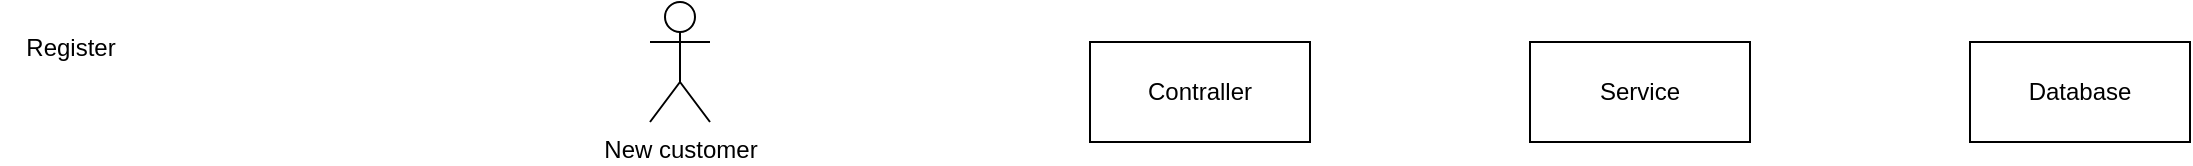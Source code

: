 <mxfile version="22.1.18" type="github">
  <diagram name="Trang-1" id="-a8Z6UhnuRNHjZpXbeR-">
    <mxGraphModel dx="1877" dy="565" grid="1" gridSize="10" guides="1" tooltips="1" connect="1" arrows="1" fold="1" page="1" pageScale="1" pageWidth="827" pageHeight="1169" math="0" shadow="0">
      <root>
        <mxCell id="0" />
        <mxCell id="1" parent="0" />
        <mxCell id="4mUNGZykfSJRsMWHa9BW-1" value="Service" style="html=1;whiteSpace=wrap;" vertex="1" parent="1">
          <mxGeometry x="380" y="100" width="110" height="50" as="geometry" />
        </mxCell>
        <mxCell id="4mUNGZykfSJRsMWHa9BW-2" value="Contraller" style="html=1;whiteSpace=wrap;" vertex="1" parent="1">
          <mxGeometry x="160" y="100" width="110" height="50" as="geometry" />
        </mxCell>
        <mxCell id="4mUNGZykfSJRsMWHa9BW-3" value="Database" style="html=1;whiteSpace=wrap;" vertex="1" parent="1">
          <mxGeometry x="600" y="100" width="110" height="50" as="geometry" />
        </mxCell>
        <mxCell id="4mUNGZykfSJRsMWHa9BW-6" value="New customer" style="shape=umlActor;verticalLabelPosition=bottom;verticalAlign=top;html=1;" vertex="1" parent="1">
          <mxGeometry x="-60" y="80" width="30" height="60" as="geometry" />
        </mxCell>
        <mxCell id="4mUNGZykfSJRsMWHa9BW-7" value="Register&lt;br&gt;" style="text;html=1;align=center;verticalAlign=middle;resizable=0;points=[];autosize=1;strokeColor=none;fillColor=none;" vertex="1" parent="1">
          <mxGeometry x="-385" y="88" width="70" height="30" as="geometry" />
        </mxCell>
      </root>
    </mxGraphModel>
  </diagram>
</mxfile>
